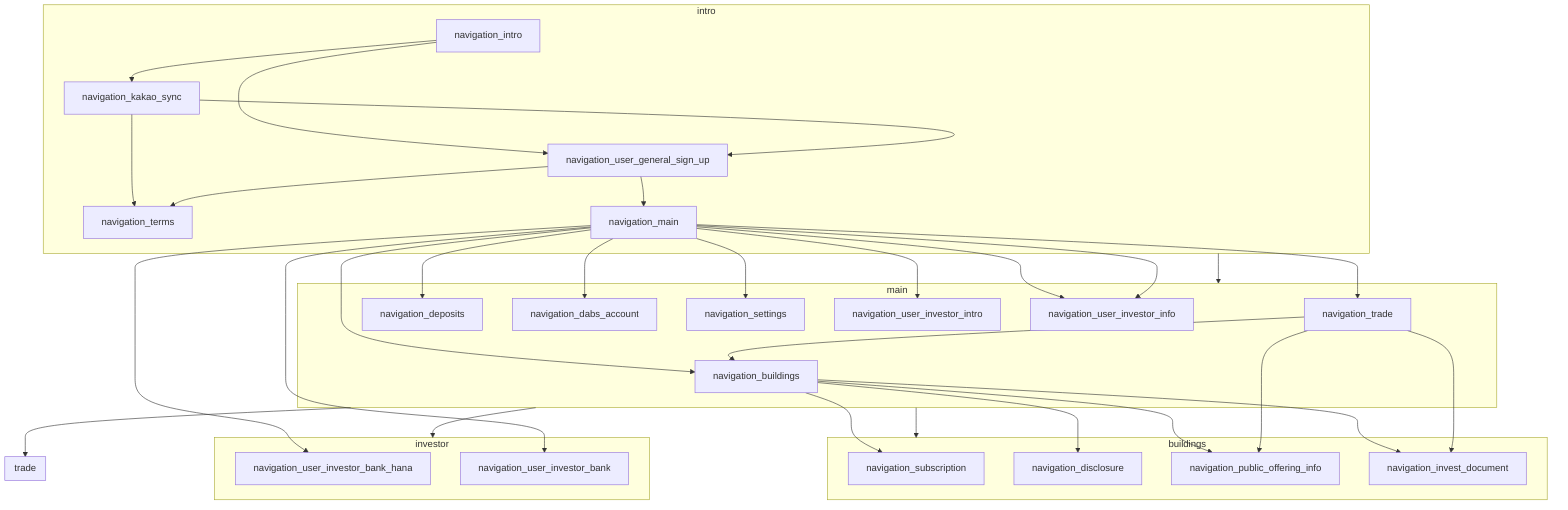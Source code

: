 flowchart TB
    subgraph intro
        navigation_intro-->navigation_kakao_sync;
        navigation_intro-->navigation_user_general_sign_up;
        navigation_kakao_sync-->navigation_terms;
        navigation_kakao_sync-->navigation_user_general_sign_up;
        navigation_user_general_sign_up-->navigation_terms;
        navigation_user_general_sign_up-->navigation_main;
    end
    subgraph main
        navigation_main-->navigation_buildings;
        navigation_main-->navigation_trade;
        navigation_main-->navigation_deposits;
        navigation_main-->navigation_dabs_account;
        navigation_main-->navigation_settings;
        navigation_main-->navigation_user_investor_intro;
        navigation_main-->navigation_user_investor_info;
    end
    subgraph investor
        navigation_main-->navigation_user_investor_bank_hana;
        navigation_main-->navigation_user_investor_bank;
        navigation_main-->navigation_user_investor_info;
    end
    subgraph buildings
        navigation_buildings-->navigation_subscription;
        navigation_buildings-->navigation_disclosure;
        navigation_buildings-->navigation_public_offering_info;
        navigation_buildings-->navigation_invest_document;
    end
    subgraph trade
        navigation_trade-->navigation_public_offering_info
        navigation_trade-->navigation_buildings
        navigation_trade-->navigation_invest_document
    end
    main --> investor;
    main --> buildings;
    main --> trade;
    intro --> main;